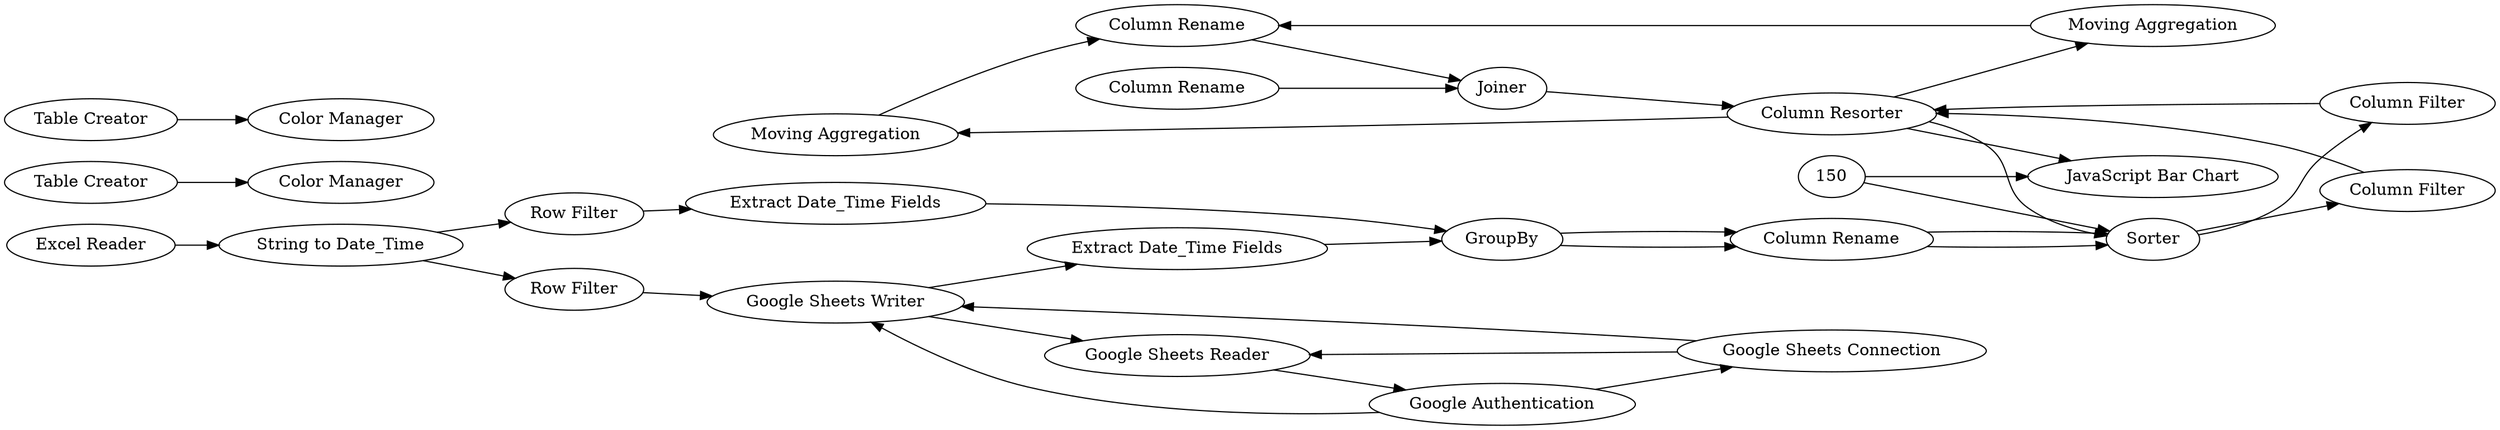 digraph {
	5 [label="Moving Aggregation"]
	89 [label=GroupBy]
	92 [label=Sorter]
	94 [label="Column Resorter"]
	104 [label="Column Rename"]
	162 [label="String to Date_Time"]
	163 [label="Extract Date_Time Fields"]
	164 [label="Column Filter"]
	165 [label="String To Number"]
	92 [label="JavaScript Bar Chart"]
	97 [label="JavaScript Bar Chart"]
	88 [label="Column Rename"]
	94 [label="Missing Value"]
	101 [label="Column Rename"]
	102 [label=Joiner]
	106 [label="String to Date_Time"]
	95 [label="Table Creator"]
	98 [label="Color Manager"]
	99 [label="Table Creator"]
	100 [label="Color Manager"]
	89 [label=GroupBy]
	92 [label=Sorter]
	93 [label="Column Filter"]
	94 [label="Column Resorter"]
	104 [label="Column Rename"]
	107 [label="Extract Date_Time Fields"]
	158 [label="Moving Aggregation"]
	161 [label="Google Sheets Connection"]
	162 [label="Google Authentication"]
	165 [label="Google Sheets Writer"]
	167 [label="Google Sheets Reader"]
	168 [label="Row Filter"]
	169 [label="Row Filter"]
	170 [label="Excel Reader"]
	89 -> 104
	92 -> 164
	104 -> 92
	162 -> 165
	163 -> 89
	164 -> 94
	165 -> 163
	88 -> 102
	101 -> 102
	102 -> 94
	95 -> 100
	99 -> 98
	89 -> 104
	92 -> 93
	93 -> 94
	104 -> 92
	107 -> 89
	5 -> 101
	94 -> 5
	94 -> 97
	94 -> 92
	106 -> 168
	106 -> 169
	150 -> 92
	150 -> 97
	94 -> 158
	158 -> 101
	161 -> 165
	161 -> 167
	162 -> 161
	165 -> 167
	167 -> 162
	168 -> 107
	169 -> 165
	170 -> 106
	rankdir=LR
}
